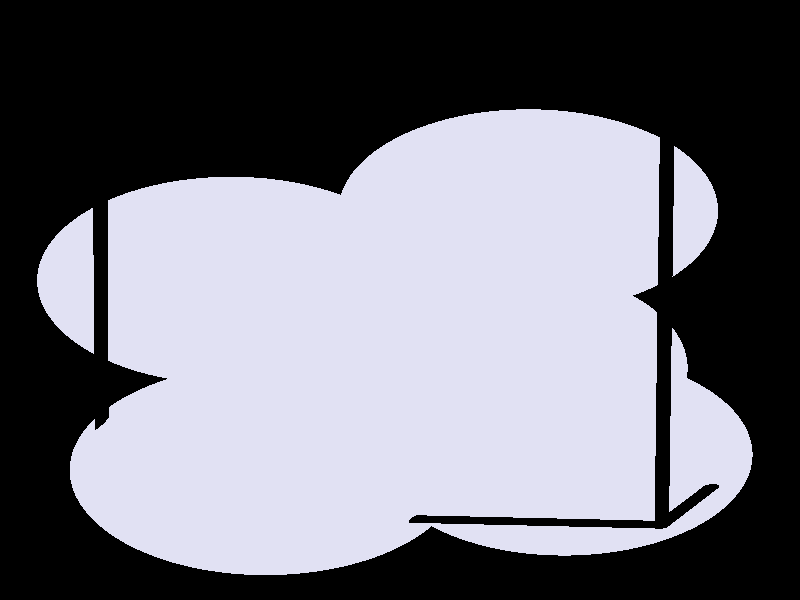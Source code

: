 #include "colors.inc"
#include "finish.inc"

global_settings {assumed_gamma 1 max_trace_level 6}
background {color White transmit 1.0}
camera {perspective
  right -5.46*x up 7.65*y
  direction 50.00*z
  location <0,0,50.00> look_at <0,0,0>}


light_source {<  2.00,   3.00,  40.00> color White
  area_light <0.70, 0, 0>, <0, 0.70, 0>, 3, 3
  adaptive 1 jitter}
// no fog
#declare simple = finish {phong 0.7}
#declare pale = finish {ambient 0.5 diffuse 0.85 roughness 0.001 specular 0.200 }
#declare intermediate = finish {ambient 0.3 diffuse 0.6 specular 0.1 roughness 0.04}
#declare vmd = finish {ambient 0.0 diffuse 0.65 phong 0.1 phong_size 40.0 specular 0.5 }
#declare jmol = finish {ambient 0.2 diffuse 0.6 specular 1 roughness 0.001 metallic}
#declare ase2 = finish {ambient 0.05 brilliance 3 diffuse 0.6 metallic specular 0.7 roughness 0.04 reflection 0.15}
#declare ase3 = finish {ambient 0.15 brilliance 2 diffuse 0.6 metallic specular 1.0 roughness 0.001 reflection 0.0}
#declare glass = finish {ambient 0.05 diffuse 0.3 specular 1.0 roughness 0.001}
#declare glass2 = finish {ambient 0.01 diffuse 0.3 specular 1.0 reflection 0.25 roughness 0.001}
#declare Rcell = 0.050;
#declare Rbond = 0.100;

#macro atom(LOC, R, COL, TRANS, FIN)
  sphere{LOC, R texture{pigment{color COL transmit TRANS} finish{FIN}}}
#end
#macro constrain(LOC, R, COL, TRANS FIN)
union{torus{R, Rcell rotate 45*z texture{pigment{color COL transmit TRANS} finish{FIN}}}
     torus{R, Rcell rotate -45*z texture{pigment{color COL transmit TRANS} finish{FIN}}}
     translate LOC}
#end

cylinder {< -2.10,  -2.79,  -1.66>, < -1.47,  -2.26,  -4.94>, Rcell pigment {Black}}
cylinder {< -2.08,   3.12,  -0.71>, < -1.46,   3.64,  -3.99>, Rcell pigment {Black}}
cylinder {<  1.83,   2.99,   0.01>, <  2.46,   3.51,  -3.27>, Rcell pigment {Black}}
cylinder {<  1.82,  -2.92,  -0.94>, <  2.44,  -2.39,  -4.22>, Rcell pigment {Black}}
cylinder {< -2.10,  -2.79,  -1.66>, < -2.08,   3.12,  -0.71>, Rcell pigment {Black}}
cylinder {< -1.47,  -2.26,  -4.94>, < -1.46,   3.64,  -3.99>, Rcell pigment {Black}}
cylinder {<  2.44,  -2.39,  -4.22>, <  2.46,   3.51,  -3.27>, Rcell pigment {Black}}
cylinder {<  1.82,  -2.92,  -0.94>, <  1.83,   2.99,   0.01>, Rcell pigment {Black}}
cylinder {< -2.10,  -2.79,  -1.66>, <  1.82,  -2.92,  -0.94>, Rcell pigment {Black}}
cylinder {< -1.47,  -2.26,  -4.94>, <  2.44,  -2.39,  -4.22>, Rcell pigment {Black}}
cylinder {< -1.46,   3.64,  -3.99>, <  2.46,   3.51,  -3.27>, Rcell pigment {Black}}
cylinder {< -2.08,   3.12,  -0.71>, <  1.83,   2.99,   0.01>, Rcell pigment {Black}}
atom(<  0.67,  -0.91,  -2.49>, 1.39, rgb <0.75, 0.75, 0.90>, 0.0, ase2) // #0
atom(< -1.21,   0.26,  -2.52>, 1.39, rgb <0.75, 0.75, 0.90>, 0.0, ase2) // #1
atom(< -0.95,  -2.25,  -1.93>, 1.39, rgb <0.75, 0.75, 0.90>, 0.0, ase2) // #2
atom(<  0.94,   1.22,  -3.70>, 1.39, rgb <0.75, 0.75, 0.90>, 0.0, ase2) // #3
atom(<  1.21,  -2.13,  -4.06>, 1.39, rgb <0.75, 0.75, 0.90>, 0.0, ase2) // #4

// no constraints
